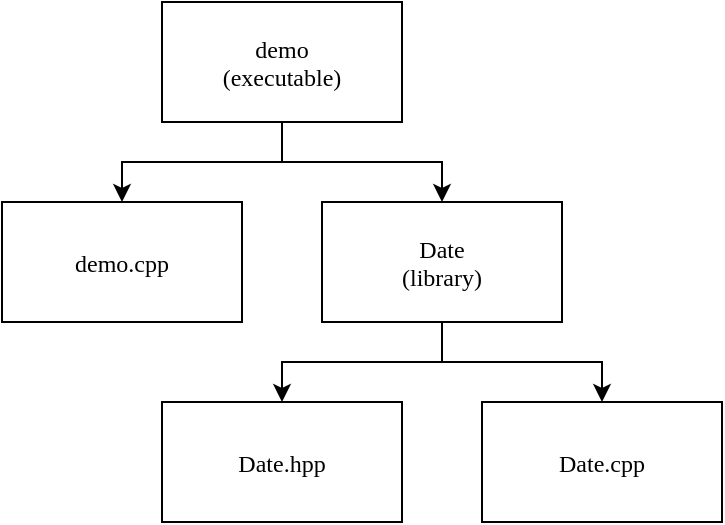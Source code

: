 <mxfile compressed="false" version="20.0.4" type="device">
  <diagram id="EwZ4CMPolPULf1b0PJw1" name="第 1 页">
    <mxGraphModel dx="990" dy="570" grid="1" gridSize="10" guides="1" tooltips="1" connect="1" arrows="1" fold="1" page="1" pageScale="1" pageWidth="827" pageHeight="1169" math="0" shadow="0">
      <root>
        <mxCell id="0" />
        <mxCell id="1" parent="0" />
        <mxCell id="Zdh0g9Vhr2pzJOORl-4R-1" value="Date.hpp" style="rounded=0;fontFamily=sans-serif;" vertex="1" parent="1">
          <mxGeometry x="120" y="240" width="120" height="60" as="geometry" />
        </mxCell>
        <mxCell id="Zdh0g9Vhr2pzJOORl-4R-2" value="Date.cpp" style="rounded=0;fontFamily=sans-serif;" vertex="1" parent="1">
          <mxGeometry x="280" y="240" width="120" height="60" as="geometry" />
        </mxCell>
        <mxCell id="Zdh0g9Vhr2pzJOORl-4R-4" style="edgeStyle=orthogonalEdgeStyle;rounded=0;orthogonalLoop=1;jettySize=auto;fontFamily=sans-serif;" edge="1" parent="1" source="Zdh0g9Vhr2pzJOORl-4R-3" target="Zdh0g9Vhr2pzJOORl-4R-1">
          <mxGeometry relative="1" as="geometry" />
        </mxCell>
        <mxCell id="Zdh0g9Vhr2pzJOORl-4R-5" style="edgeStyle=orthogonalEdgeStyle;rounded=0;orthogonalLoop=1;jettySize=auto;fontFamily=sans-serif;" edge="1" parent="1" source="Zdh0g9Vhr2pzJOORl-4R-3" target="Zdh0g9Vhr2pzJOORl-4R-2">
          <mxGeometry relative="1" as="geometry" />
        </mxCell>
        <mxCell id="Zdh0g9Vhr2pzJOORl-4R-3" value="Date&#xa;(library)" style="rounded=0;fontFamily=sans-serif;" vertex="1" parent="1">
          <mxGeometry x="200" y="140" width="120" height="60" as="geometry" />
        </mxCell>
        <mxCell id="Zdh0g9Vhr2pzJOORl-4R-6" value="demo.cpp" style="rounded=0;fontFamily=sans-serif;" vertex="1" parent="1">
          <mxGeometry x="40" y="140" width="120" height="60" as="geometry" />
        </mxCell>
        <mxCell id="Zdh0g9Vhr2pzJOORl-4R-8" style="edgeStyle=orthogonalEdgeStyle;rounded=0;orthogonalLoop=1;jettySize=auto;fontFamily=sans-serif;" edge="1" parent="1" source="Zdh0g9Vhr2pzJOORl-4R-7" target="Zdh0g9Vhr2pzJOORl-4R-6">
          <mxGeometry relative="1" as="geometry" />
        </mxCell>
        <mxCell id="Zdh0g9Vhr2pzJOORl-4R-10" style="edgeStyle=orthogonalEdgeStyle;rounded=0;orthogonalLoop=1;jettySize=auto;fontFamily=sans-serif;" edge="1" parent="1" source="Zdh0g9Vhr2pzJOORl-4R-7" target="Zdh0g9Vhr2pzJOORl-4R-3">
          <mxGeometry relative="1" as="geometry" />
        </mxCell>
        <mxCell id="Zdh0g9Vhr2pzJOORl-4R-7" value="demo&#xa;(executable)" style="rounded=0;fontFamily=sans-serif;" vertex="1" parent="1">
          <mxGeometry x="120" y="40" width="120" height="60" as="geometry" />
        </mxCell>
      </root>
    </mxGraphModel>
  </diagram>
</mxfile>
